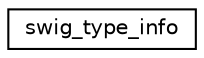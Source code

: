 digraph "Graphical Class Hierarchy"
{
 // LATEX_PDF_SIZE
  edge [fontname="Helvetica",fontsize="10",labelfontname="Helvetica",labelfontsize="10"];
  node [fontname="Helvetica",fontsize="10",shape=record];
  rankdir="LR";
  Node0 [label="swig_type_info",height=0.2,width=0.4,color="black", fillcolor="white", style="filled",URL="$structswig__type__info.html",tooltip=" "];
}
